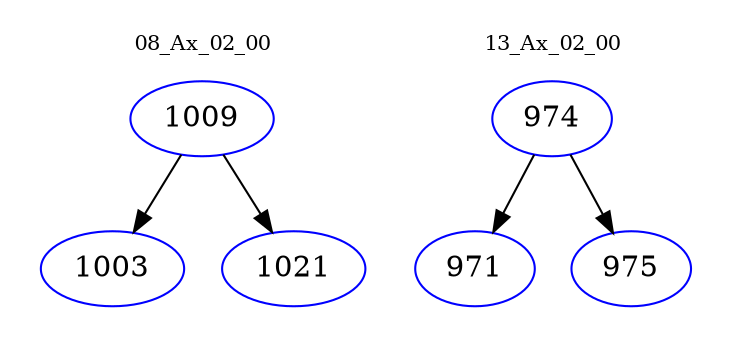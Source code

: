 digraph{
subgraph cluster_0 {
color = white
label = "08_Ax_02_00";
fontsize=10;
T0_1009 [label="1009", color="blue"]
T0_1009 -> T0_1003 [color="black"]
T0_1003 [label="1003", color="blue"]
T0_1009 -> T0_1021 [color="black"]
T0_1021 [label="1021", color="blue"]
}
subgraph cluster_1 {
color = white
label = "13_Ax_02_00";
fontsize=10;
T1_974 [label="974", color="blue"]
T1_974 -> T1_971 [color="black"]
T1_971 [label="971", color="blue"]
T1_974 -> T1_975 [color="black"]
T1_975 [label="975", color="blue"]
}
}
